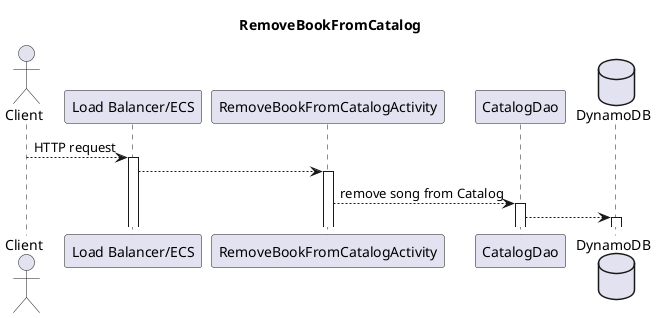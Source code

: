 @startuml

actor "Client" as client
participant "Load Balancer/ECS" as loadBalancer
'participant "GetBookActivity" as getBookActivity
participant "RemoveBookFromCatalogActivity" as removeBookFromCatalogActivity
participant "CatalogDao" as catalogDao
database "DynamoDB" as dynamoDB

title RemoveBookFromCatalog

client --> loadBalancer :HTTP request
activate loadBalancer

'loadBalancer --> getBookActivity : getBookActivity
'activate getBookActivity

loadBalancer --> removeBookFromCatalogActivity
activate removeBookFromCatalogActivity

removeBookFromCatalogActivity --> catalogDao : remove song from Catalog
activate catalogDao

catalogDao --> dynamoDB
activate dynamoDB


@enduml